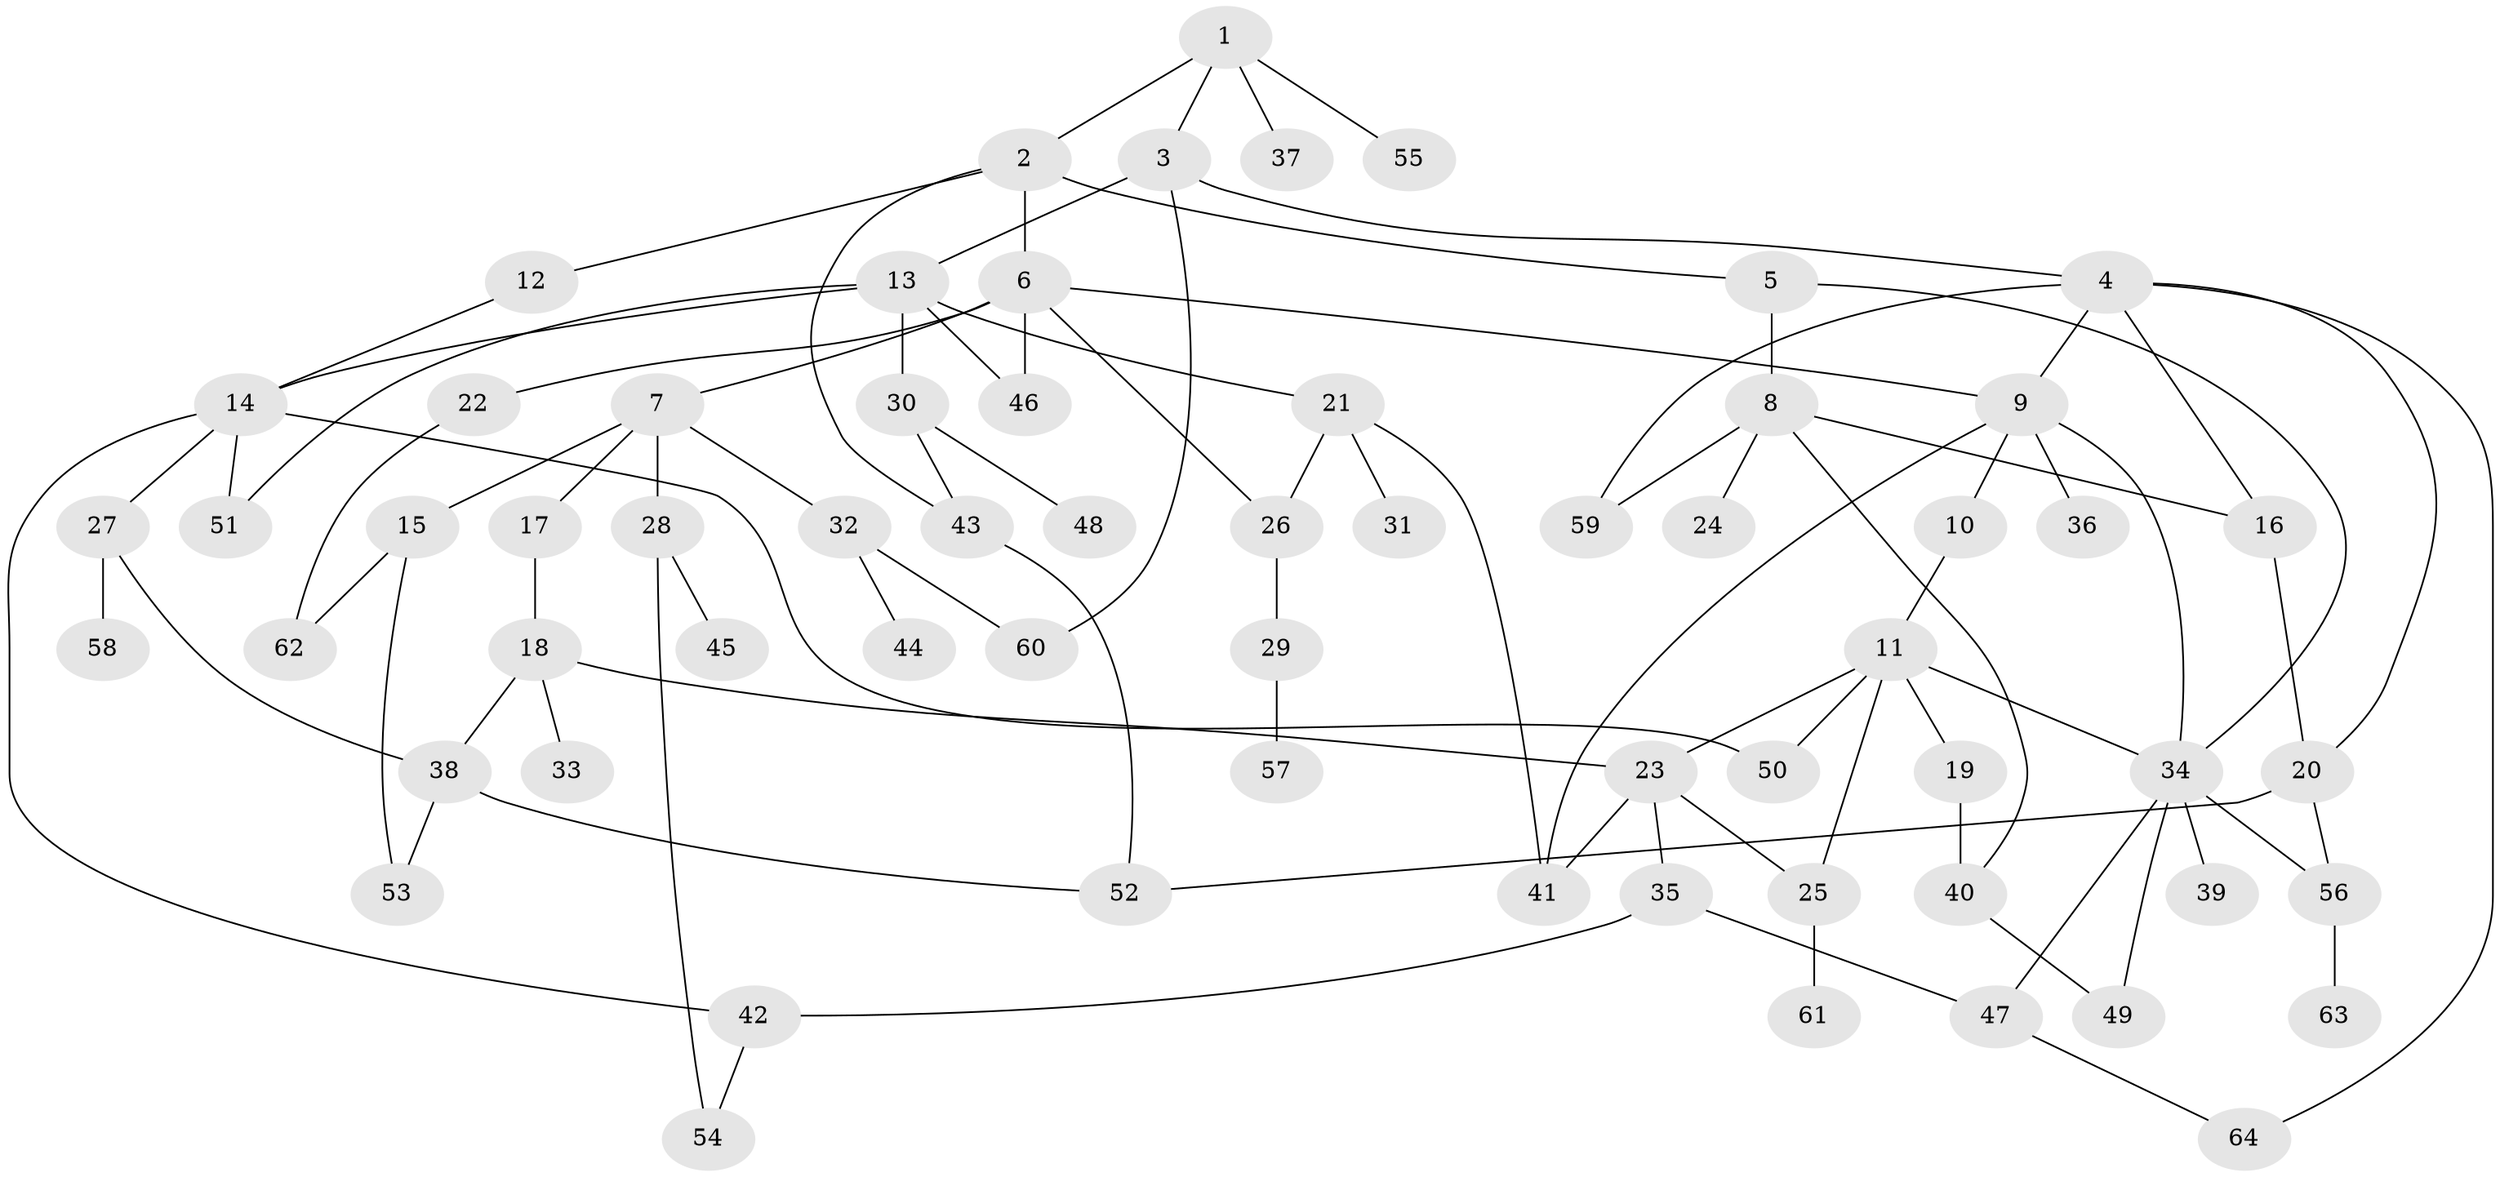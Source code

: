 // coarse degree distribution, {4: 0.125, 5: 0.15625, 2: 0.21875, 3: 0.125, 1: 0.28125, 6: 0.0625, 10: 0.03125}
// Generated by graph-tools (version 1.1) at 2025/45/03/04/25 21:45:44]
// undirected, 64 vertices, 92 edges
graph export_dot {
graph [start="1"]
  node [color=gray90,style=filled];
  1;
  2;
  3;
  4;
  5;
  6;
  7;
  8;
  9;
  10;
  11;
  12;
  13;
  14;
  15;
  16;
  17;
  18;
  19;
  20;
  21;
  22;
  23;
  24;
  25;
  26;
  27;
  28;
  29;
  30;
  31;
  32;
  33;
  34;
  35;
  36;
  37;
  38;
  39;
  40;
  41;
  42;
  43;
  44;
  45;
  46;
  47;
  48;
  49;
  50;
  51;
  52;
  53;
  54;
  55;
  56;
  57;
  58;
  59;
  60;
  61;
  62;
  63;
  64;
  1 -- 2;
  1 -- 3;
  1 -- 37;
  1 -- 55;
  2 -- 5;
  2 -- 6;
  2 -- 12;
  2 -- 43;
  3 -- 4;
  3 -- 13;
  3 -- 60;
  4 -- 16;
  4 -- 59;
  4 -- 9;
  4 -- 64;
  4 -- 20;
  5 -- 8;
  5 -- 34;
  6 -- 7;
  6 -- 9;
  6 -- 22;
  6 -- 26;
  6 -- 46;
  7 -- 15;
  7 -- 17;
  7 -- 28;
  7 -- 32;
  8 -- 24;
  8 -- 59;
  8 -- 16;
  8 -- 40;
  9 -- 10;
  9 -- 34;
  9 -- 36;
  9 -- 41;
  10 -- 11;
  11 -- 19;
  11 -- 25;
  11 -- 23;
  11 -- 34;
  11 -- 50;
  12 -- 14;
  13 -- 21;
  13 -- 30;
  13 -- 51;
  13 -- 14;
  13 -- 46;
  14 -- 27;
  14 -- 50;
  14 -- 51;
  14 -- 42;
  15 -- 53;
  15 -- 62;
  16 -- 20;
  17 -- 18;
  18 -- 23;
  18 -- 33;
  18 -- 38;
  19 -- 40;
  20 -- 56;
  20 -- 52;
  21 -- 31;
  21 -- 41;
  21 -- 26;
  22 -- 62;
  23 -- 35;
  23 -- 25;
  23 -- 41;
  25 -- 61;
  26 -- 29;
  27 -- 58;
  27 -- 38;
  28 -- 45;
  28 -- 54;
  29 -- 57;
  30 -- 43;
  30 -- 48;
  32 -- 44;
  32 -- 60;
  34 -- 39;
  34 -- 47;
  34 -- 49;
  34 -- 56;
  35 -- 42;
  35 -- 47;
  38 -- 52;
  38 -- 53;
  40 -- 49;
  42 -- 54;
  43 -- 52;
  47 -- 64;
  56 -- 63;
}
